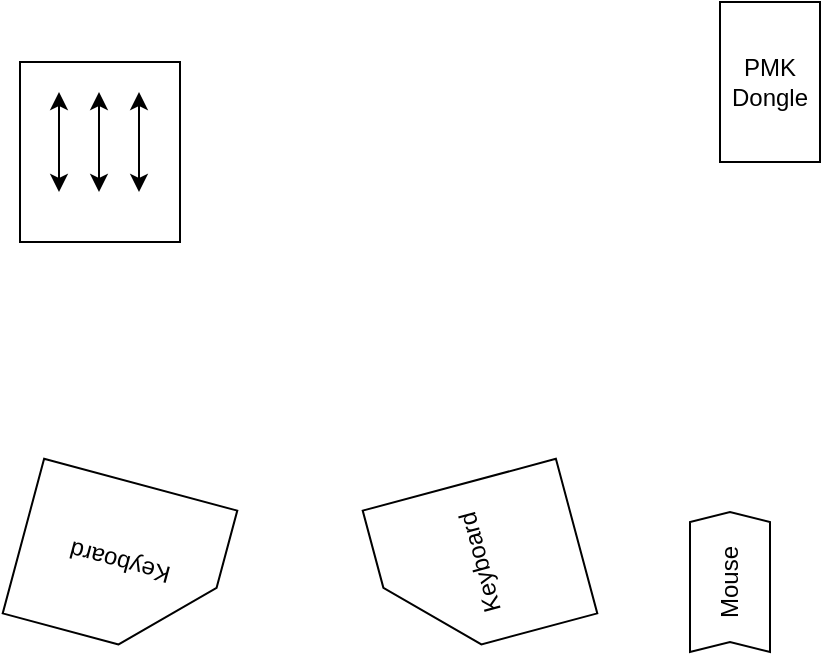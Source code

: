 <mxfile version="24.7.5">
  <diagram name="Page-1" id="KHVrLY-b3_CYK4RRZwnI">
    <mxGraphModel dx="1434" dy="844" grid="1" gridSize="10" guides="1" tooltips="1" connect="1" arrows="1" fold="1" page="1" pageScale="1" pageWidth="827" pageHeight="1169" math="0" shadow="0">
      <root>
        <mxCell id="0" />
        <mxCell id="1" parent="0" />
        <mxCell id="nGJlGYl1bt6jMwuyVqul-14" value="" style="rounded=0;whiteSpace=wrap;html=1;" vertex="1" parent="1">
          <mxGeometry x="250" y="180" width="80" height="90" as="geometry" />
        </mxCell>
        <mxCell id="nGJlGYl1bt6jMwuyVqul-1" value="PMK Dongle" style="rounded=0;whiteSpace=wrap;html=1;" vertex="1" parent="1">
          <mxGeometry x="600" y="150" width="50" height="80" as="geometry" />
        </mxCell>
        <mxCell id="nGJlGYl1bt6jMwuyVqul-7" value="Keyboard" style="shape=card;whiteSpace=wrap;html=1;size=40;rotation=-105;" vertex="1" parent="1">
          <mxGeometry x="440" y="380" width="80" height="100" as="geometry" />
        </mxCell>
        <mxCell id="nGJlGYl1bt6jMwuyVqul-8" value="Keyboard" style="shape=card;whiteSpace=wrap;html=1;size=40;rotation=-165;" vertex="1" parent="1">
          <mxGeometry x="250.0" y="390" width="100" height="80" as="geometry" />
        </mxCell>
        <mxCell id="nGJlGYl1bt6jMwuyVqul-9" value="Mouse" style="shape=step;perimeter=stepPerimeter;whiteSpace=wrap;html=1;fixedSize=1;rotation=-90;size=5;" vertex="1" parent="1">
          <mxGeometry x="570" y="420" width="70" height="40" as="geometry" />
        </mxCell>
        <mxCell id="nGJlGYl1bt6jMwuyVqul-11" value="" style="endArrow=classic;startArrow=classic;html=1;rounded=0;" edge="1" parent="1">
          <mxGeometry width="50" height="50" relative="1" as="geometry">
            <mxPoint x="309.5" y="245" as="sourcePoint" />
            <mxPoint x="309.5" y="195" as="targetPoint" />
          </mxGeometry>
        </mxCell>
        <mxCell id="nGJlGYl1bt6jMwuyVqul-12" value="" style="endArrow=classic;startArrow=classic;html=1;rounded=0;" edge="1" parent="1">
          <mxGeometry width="50" height="50" relative="1" as="geometry">
            <mxPoint x="289.5" y="245" as="sourcePoint" />
            <mxPoint x="289.5" y="195" as="targetPoint" />
          </mxGeometry>
        </mxCell>
        <mxCell id="nGJlGYl1bt6jMwuyVqul-13" value="" style="endArrow=classic;startArrow=classic;html=1;rounded=0;" edge="1" parent="1">
          <mxGeometry width="50" height="50" relative="1" as="geometry">
            <mxPoint x="269.5" y="245" as="sourcePoint" />
            <mxPoint x="269.5" y="195" as="targetPoint" />
          </mxGeometry>
        </mxCell>
      </root>
    </mxGraphModel>
  </diagram>
</mxfile>
